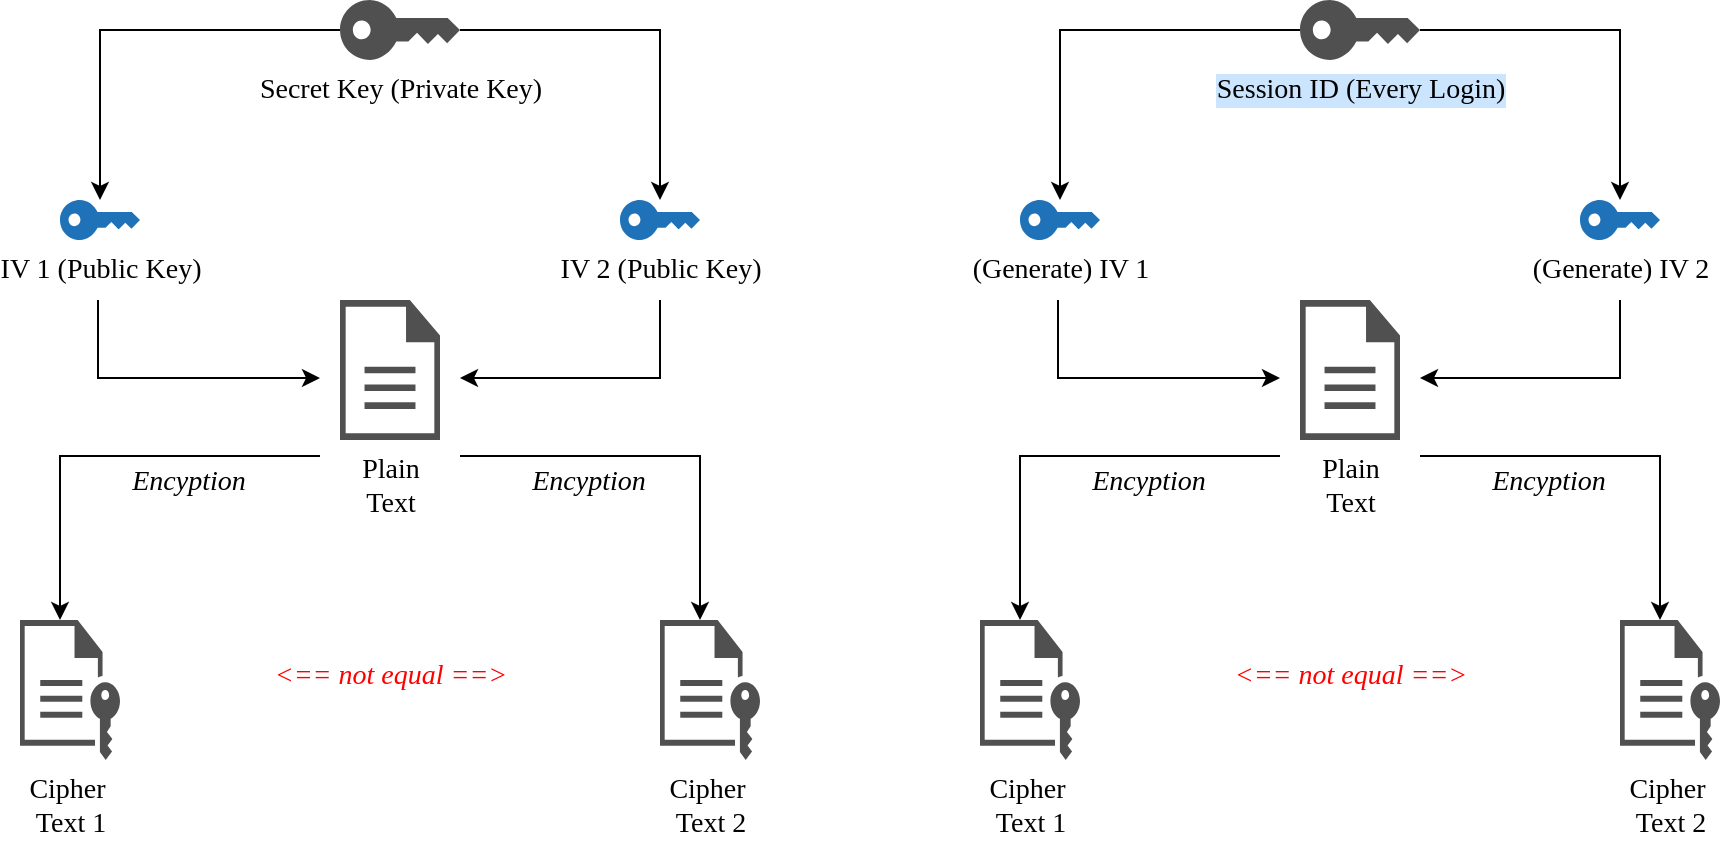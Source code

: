 <mxfile version="24.6.5" type="github">
  <diagram name="Page-1" id="8ir6hIq5gK44ZbDbW9a-">
    <mxGraphModel dx="1434" dy="774" grid="1" gridSize="10" guides="1" tooltips="1" connect="1" arrows="1" fold="1" page="1" pageScale="1" pageWidth="1169" pageHeight="827" math="0" shadow="0">
      <root>
        <mxCell id="0" />
        <mxCell id="1" parent="0" />
        <mxCell id="srqMK5zsMFSrNn55u4Dn-37" value="" style="edgeStyle=elbowEdgeStyle;rounded=0;orthogonalLoop=1;jettySize=auto;html=1;fontFamily=Times New Roman;fontStyle=0;fontSize=14;" parent="1" edge="1">
          <mxGeometry relative="1" as="geometry">
            <mxPoint x="79" y="200" as="sourcePoint" />
            <mxPoint x="190" y="239" as="targetPoint" />
            <Array as="points">
              <mxPoint x="79" y="220" />
            </Array>
          </mxGeometry>
        </mxCell>
        <mxCell id="srqMK5zsMFSrNn55u4Dn-11" value="IV 1 (Public Key)" style="sketch=0;pointerEvents=1;shadow=0;dashed=0;html=1;strokeColor=none;labelPosition=center;verticalLabelPosition=bottom;verticalAlign=top;outlineConnect=0;align=center;shape=mxgraph.office.security.key_permissions;fillColor=#2072B8;direction=south;flipH=1;fontStyle=0;fontSize=14;fontFamily=Times New Roman;" parent="1" vertex="1">
          <mxGeometry x="60" y="150" width="40" height="20" as="geometry" />
        </mxCell>
        <mxCell id="srqMK5zsMFSrNn55u4Dn-18" value="" style="rounded=0;orthogonalLoop=1;jettySize=auto;html=1;fontSize=14;edgeStyle=orthogonalEdgeStyle;fontFamily=Times New Roman;fontStyle=0" parent="1" source="srqMK5zsMFSrNn55u4Dn-12" target="srqMK5zsMFSrNn55u4Dn-11" edge="1">
          <mxGeometry relative="1" as="geometry">
            <mxPoint x="80" y="145" as="targetPoint" />
          </mxGeometry>
        </mxCell>
        <mxCell id="srqMK5zsMFSrNn55u4Dn-12" value="Secret Key (Private Key)" style="sketch=0;pointerEvents=1;shadow=0;dashed=0;html=1;strokeColor=none;fillColor=#505050;labelPosition=center;verticalLabelPosition=bottom;verticalAlign=middle;outlineConnect=0;align=center;shape=mxgraph.office.security.key_permissions;flipH=1;flipV=0;direction=south;fontStyle=0;fontSize=14;horizontal=1;fontFamily=Times New Roman;" parent="1" vertex="1">
          <mxGeometry x="200" y="50" width="60" height="30" as="geometry" />
        </mxCell>
        <mxCell id="srqMK5zsMFSrNn55u4Dn-41" value="" style="edgeStyle=orthogonalEdgeStyle;rounded=0;orthogonalLoop=1;jettySize=auto;html=1;fontFamily=Times New Roman;fontStyle=0;fontSize=14;" parent="1" target="srqMK5zsMFSrNn55u4Dn-30" edge="1">
          <mxGeometry relative="1" as="geometry">
            <mxPoint x="190" y="278" as="sourcePoint" />
            <mxPoint x="30" y="370" as="targetPoint" />
            <Array as="points">
              <mxPoint x="60" y="278" />
            </Array>
          </mxGeometry>
        </mxCell>
        <mxCell id="srqMK5zsMFSrNn55u4Dn-13" value="Plain&lt;br style=&quot;font-size: 14px;&quot;&gt;Text" style="sketch=0;pointerEvents=1;shadow=0;dashed=0;html=1;strokeColor=none;fillColor=#505050;labelPosition=center;verticalLabelPosition=bottom;verticalAlign=top;outlineConnect=0;align=center;shape=mxgraph.office.concepts.document;fontSize=14;fontStyle=0;fontFamily=Times New Roman;" parent="1" vertex="1">
          <mxGeometry x="200" y="200" width="50" height="70" as="geometry" />
        </mxCell>
        <mxCell id="srqMK5zsMFSrNn55u4Dn-16" value="IV 2 (Public Key)" style="sketch=0;pointerEvents=1;shadow=0;dashed=0;html=1;strokeColor=none;labelPosition=center;verticalLabelPosition=bottom;verticalAlign=top;outlineConnect=0;align=center;shape=mxgraph.office.security.key_permissions;fillColor=#2072B8;direction=south;flipH=1;fontStyle=0;fontSize=14;fontFamily=Times New Roman;" parent="1" vertex="1">
          <mxGeometry x="340" y="150" width="40" height="20" as="geometry" />
        </mxCell>
        <mxCell id="srqMK5zsMFSrNn55u4Dn-20" value="" style="rounded=0;orthogonalLoop=1;jettySize=auto;html=1;fontSize=14;edgeStyle=orthogonalEdgeStyle;fontFamily=Times New Roman;fontStyle=0" parent="1" source="srqMK5zsMFSrNn55u4Dn-12" target="srqMK5zsMFSrNn55u4Dn-16" edge="1">
          <mxGeometry relative="1" as="geometry">
            <mxPoint x="78" y="90" as="sourcePoint" />
            <mxPoint x="23" y="160" as="targetPoint" />
          </mxGeometry>
        </mxCell>
        <mxCell id="srqMK5zsMFSrNn55u4Dn-25" value="Encyption" style="text;strokeColor=none;fillColor=none;html=1;fontSize=14;fontStyle=2;verticalAlign=middle;align=center;fontFamily=Times New Roman;" parent="1" vertex="1">
          <mxGeometry x="270" y="278" width="107.5" height="25" as="geometry" />
        </mxCell>
        <mxCell id="srqMK5zsMFSrNn55u4Dn-30" value="&lt;div style=&quot;font-size: 14px;&quot;&gt;Cipher&amp;nbsp;&lt;/div&gt;&lt;div style=&quot;font-size: 14px;&quot;&gt;Text 1&lt;br style=&quot;font-size: 14px;&quot;&gt;&lt;/div&gt;" style="sketch=0;pointerEvents=1;shadow=0;dashed=0;html=1;strokeColor=none;fillColor=#505050;labelPosition=center;verticalLabelPosition=bottom;verticalAlign=top;outlineConnect=0;align=center;shape=mxgraph.office.concepts.file_key;fontFamily=Times New Roman;fontStyle=0;fontSize=14;" parent="1" vertex="1">
          <mxGeometry x="40" y="360" width="50" height="70" as="geometry" />
        </mxCell>
        <mxCell id="srqMK5zsMFSrNn55u4Dn-31" value="&lt;div style=&quot;font-size: 14px;&quot;&gt;Cipher&amp;nbsp;&lt;/div&gt;&lt;div style=&quot;font-size: 14px;&quot;&gt;Text 2&lt;/div&gt;" style="sketch=0;pointerEvents=1;shadow=0;dashed=0;html=1;strokeColor=none;fillColor=#505050;labelPosition=center;verticalLabelPosition=bottom;verticalAlign=top;outlineConnect=0;align=center;shape=mxgraph.office.concepts.file_key;fontFamily=Times New Roman;fontStyle=0;fontSize=14;" parent="1" vertex="1">
          <mxGeometry x="360" y="360" width="50" height="70" as="geometry" />
        </mxCell>
        <mxCell id="srqMK5zsMFSrNn55u4Dn-38" value="" style="edgeStyle=elbowEdgeStyle;rounded=0;orthogonalLoop=1;jettySize=auto;html=1;fontFamily=Times New Roman;fontStyle=0;fontSize=14;" parent="1" edge="1">
          <mxGeometry relative="1" as="geometry">
            <mxPoint x="360" y="200" as="sourcePoint" />
            <mxPoint x="260" y="239" as="targetPoint" />
            <Array as="points">
              <mxPoint x="360" y="210" />
            </Array>
          </mxGeometry>
        </mxCell>
        <mxCell id="srqMK5zsMFSrNn55u4Dn-42" value="" style="edgeStyle=orthogonalEdgeStyle;rounded=0;orthogonalLoop=1;jettySize=auto;html=1;fontFamily=Times New Roman;fontStyle=0;fontSize=14;" parent="1" target="srqMK5zsMFSrNn55u4Dn-31" edge="1">
          <mxGeometry relative="1" as="geometry">
            <mxPoint x="260" y="278" as="sourcePoint" />
            <mxPoint x="380" y="370" as="targetPoint" />
            <Array as="points">
              <mxPoint x="380" y="278" />
            </Array>
          </mxGeometry>
        </mxCell>
        <mxCell id="srqMK5zsMFSrNn55u4Dn-43" value="&amp;lt;== not equal ==&amp;gt;" style="text;strokeColor=none;fillColor=none;html=1;fontSize=14;fontStyle=2;verticalAlign=middle;align=center;fontColor=#FF0000;fontFamily=Times New Roman;" parent="1" vertex="1">
          <mxGeometry x="145" y="374" width="160" height="27.5" as="geometry" />
        </mxCell>
        <mxCell id="srqMK5zsMFSrNn55u4Dn-46" value="Encyption" style="text;strokeColor=none;fillColor=none;html=1;fontSize=14;fontStyle=2;verticalAlign=middle;align=center;fontFamily=Times New Roman;" parent="1" vertex="1">
          <mxGeometry x="70" y="278" width="107.5" height="25" as="geometry" />
        </mxCell>
        <mxCell id="DaxE1xW_ezMR3YIEu_dt-1" value="" style="edgeStyle=elbowEdgeStyle;rounded=0;orthogonalLoop=1;jettySize=auto;html=1;fontFamily=Times New Roman;fontStyle=0;fontSize=14;" parent="1" edge="1">
          <mxGeometry relative="1" as="geometry">
            <mxPoint x="559" y="200" as="sourcePoint" />
            <mxPoint x="670" y="239" as="targetPoint" />
            <Array as="points">
              <mxPoint x="559" y="220" />
            </Array>
          </mxGeometry>
        </mxCell>
        <mxCell id="DaxE1xW_ezMR3YIEu_dt-2" value="(Generate) IV 1" style="sketch=0;pointerEvents=1;shadow=0;dashed=0;html=1;strokeColor=none;labelPosition=center;verticalLabelPosition=bottom;verticalAlign=top;outlineConnect=0;align=center;shape=mxgraph.office.security.key_permissions;fillColor=#2072B8;direction=south;flipH=1;fontStyle=0;fontSize=14;fontFamily=Times New Roman;" parent="1" vertex="1">
          <mxGeometry x="540" y="150" width="40" height="20" as="geometry" />
        </mxCell>
        <mxCell id="DaxE1xW_ezMR3YIEu_dt-3" value="" style="rounded=0;orthogonalLoop=1;jettySize=auto;html=1;fontSize=14;edgeStyle=orthogonalEdgeStyle;fontFamily=Times New Roman;fontStyle=0" parent="1" source="DaxE1xW_ezMR3YIEu_dt-4" target="DaxE1xW_ezMR3YIEu_dt-2" edge="1">
          <mxGeometry relative="1" as="geometry">
            <mxPoint x="560" y="145" as="targetPoint" />
          </mxGeometry>
        </mxCell>
        <mxCell id="DaxE1xW_ezMR3YIEu_dt-4" value="&lt;span style=&quot;&quot;&gt;Session ID&lt;/span&gt; (Every Login)" style="sketch=0;pointerEvents=1;shadow=0;dashed=0;html=1;strokeColor=none;fillColor=#505050;labelPosition=center;verticalLabelPosition=bottom;verticalAlign=middle;outlineConnect=0;align=center;shape=mxgraph.office.security.key_permissions;flipH=1;flipV=0;direction=south;fontStyle=0;fontSize=14;horizontal=1;fontFamily=Times New Roman;labelBackgroundColor=#CCE5FF;" parent="1" vertex="1">
          <mxGeometry x="680" y="50" width="60" height="30" as="geometry" />
        </mxCell>
        <mxCell id="DaxE1xW_ezMR3YIEu_dt-5" value="" style="edgeStyle=orthogonalEdgeStyle;rounded=0;orthogonalLoop=1;jettySize=auto;html=1;fontFamily=Times New Roman;fontStyle=0;fontSize=14;" parent="1" target="DaxE1xW_ezMR3YIEu_dt-10" edge="1">
          <mxGeometry relative="1" as="geometry">
            <mxPoint x="670" y="278" as="sourcePoint" />
            <mxPoint x="510" y="370" as="targetPoint" />
            <Array as="points">
              <mxPoint x="540" y="278" />
            </Array>
          </mxGeometry>
        </mxCell>
        <mxCell id="DaxE1xW_ezMR3YIEu_dt-6" value="Plain&lt;br style=&quot;font-size: 14px;&quot;&gt;Text" style="sketch=0;pointerEvents=1;shadow=0;dashed=0;html=1;strokeColor=none;fillColor=#505050;labelPosition=center;verticalLabelPosition=bottom;verticalAlign=top;outlineConnect=0;align=center;shape=mxgraph.office.concepts.document;fontSize=14;fontStyle=0;fontFamily=Times New Roman;" parent="1" vertex="1">
          <mxGeometry x="680" y="200" width="50" height="70" as="geometry" />
        </mxCell>
        <mxCell id="DaxE1xW_ezMR3YIEu_dt-7" value="(Generate) IV 2" style="sketch=0;pointerEvents=1;shadow=0;dashed=0;html=1;strokeColor=none;labelPosition=center;verticalLabelPosition=bottom;verticalAlign=top;outlineConnect=0;align=center;shape=mxgraph.office.security.key_permissions;fillColor=#2072B8;direction=south;flipH=1;fontStyle=0;fontSize=14;fontFamily=Times New Roman;" parent="1" vertex="1">
          <mxGeometry x="820" y="150" width="40" height="20" as="geometry" />
        </mxCell>
        <mxCell id="DaxE1xW_ezMR3YIEu_dt-8" value="" style="rounded=0;orthogonalLoop=1;jettySize=auto;html=1;fontSize=14;edgeStyle=orthogonalEdgeStyle;fontFamily=Times New Roman;fontStyle=0" parent="1" source="DaxE1xW_ezMR3YIEu_dt-4" target="DaxE1xW_ezMR3YIEu_dt-7" edge="1">
          <mxGeometry relative="1" as="geometry">
            <mxPoint x="558" y="90" as="sourcePoint" />
            <mxPoint x="503" y="160" as="targetPoint" />
          </mxGeometry>
        </mxCell>
        <mxCell id="DaxE1xW_ezMR3YIEu_dt-9" value="Encyption" style="text;strokeColor=none;fillColor=none;html=1;fontSize=14;fontStyle=2;verticalAlign=middle;align=center;fontFamily=Times New Roman;" parent="1" vertex="1">
          <mxGeometry x="750" y="278" width="107.5" height="25" as="geometry" />
        </mxCell>
        <mxCell id="DaxE1xW_ezMR3YIEu_dt-10" value="&lt;div style=&quot;font-size: 14px;&quot;&gt;Cipher&amp;nbsp;&lt;/div&gt;&lt;div style=&quot;font-size: 14px;&quot;&gt;Text 1&lt;br style=&quot;font-size: 14px;&quot;&gt;&lt;/div&gt;" style="sketch=0;pointerEvents=1;shadow=0;dashed=0;html=1;strokeColor=none;fillColor=#505050;labelPosition=center;verticalLabelPosition=bottom;verticalAlign=top;outlineConnect=0;align=center;shape=mxgraph.office.concepts.file_key;fontFamily=Times New Roman;fontStyle=0;fontSize=14;" parent="1" vertex="1">
          <mxGeometry x="520" y="360" width="50" height="70" as="geometry" />
        </mxCell>
        <mxCell id="DaxE1xW_ezMR3YIEu_dt-11" value="&lt;div style=&quot;font-size: 14px;&quot;&gt;Cipher&amp;nbsp;&lt;/div&gt;&lt;div style=&quot;font-size: 14px;&quot;&gt;Text 2&lt;/div&gt;" style="sketch=0;pointerEvents=1;shadow=0;dashed=0;html=1;strokeColor=none;fillColor=#505050;labelPosition=center;verticalLabelPosition=bottom;verticalAlign=top;outlineConnect=0;align=center;shape=mxgraph.office.concepts.file_key;fontFamily=Times New Roman;fontStyle=0;fontSize=14;" parent="1" vertex="1">
          <mxGeometry x="840" y="360" width="50" height="70" as="geometry" />
        </mxCell>
        <mxCell id="DaxE1xW_ezMR3YIEu_dt-12" value="" style="edgeStyle=elbowEdgeStyle;rounded=0;orthogonalLoop=1;jettySize=auto;html=1;fontFamily=Times New Roman;fontStyle=0;fontSize=14;" parent="1" edge="1">
          <mxGeometry relative="1" as="geometry">
            <mxPoint x="840" y="200" as="sourcePoint" />
            <mxPoint x="740" y="239" as="targetPoint" />
            <Array as="points">
              <mxPoint x="840" y="210" />
            </Array>
          </mxGeometry>
        </mxCell>
        <mxCell id="DaxE1xW_ezMR3YIEu_dt-13" value="" style="edgeStyle=orthogonalEdgeStyle;rounded=0;orthogonalLoop=1;jettySize=auto;html=1;fontFamily=Times New Roman;fontStyle=0;fontSize=14;" parent="1" target="DaxE1xW_ezMR3YIEu_dt-11" edge="1">
          <mxGeometry relative="1" as="geometry">
            <mxPoint x="740" y="278" as="sourcePoint" />
            <mxPoint x="860" y="370" as="targetPoint" />
            <Array as="points">
              <mxPoint x="860" y="278" />
            </Array>
          </mxGeometry>
        </mxCell>
        <mxCell id="DaxE1xW_ezMR3YIEu_dt-14" value="&amp;lt;== not equal ==&amp;gt;" style="text;strokeColor=none;fillColor=none;html=1;fontSize=14;fontStyle=2;verticalAlign=middle;align=center;fontColor=#FF0000;fontFamily=Times New Roman;" parent="1" vertex="1">
          <mxGeometry x="625" y="374" width="160" height="27.5" as="geometry" />
        </mxCell>
        <mxCell id="DaxE1xW_ezMR3YIEu_dt-15" value="Encyption" style="text;strokeColor=none;fillColor=none;html=1;fontSize=14;fontStyle=2;verticalAlign=middle;align=center;fontFamily=Times New Roman;" parent="1" vertex="1">
          <mxGeometry x="550" y="278" width="107.5" height="25" as="geometry" />
        </mxCell>
      </root>
    </mxGraphModel>
  </diagram>
</mxfile>
